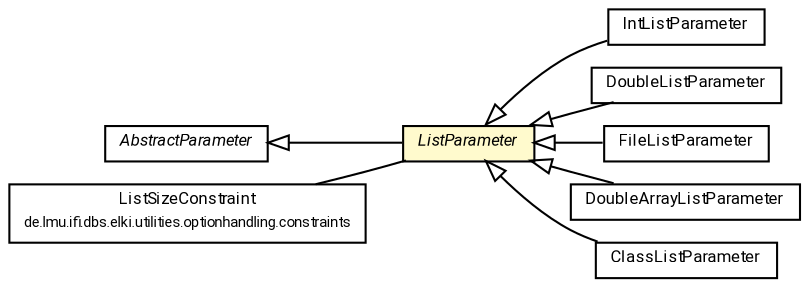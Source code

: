 #!/usr/local/bin/dot
#
# Class diagram 
# Generated by UMLGraph version R5_7_2-60-g0e99a6 (http://www.spinellis.gr/umlgraph/)
#

digraph G {
	graph [fontnames="svg"]
	edge [fontname="Roboto",fontsize=7,labelfontname="Roboto",labelfontsize=7,color="black"];
	node [fontname="Roboto",fontcolor="black",fontsize=8,shape=plaintext,margin=0,width=0,height=0];
	nodesep=0.15;
	ranksep=0.25;
	rankdir=LR;
	// de.lmu.ifi.dbs.elki.utilities.optionhandling.parameters.IntListParameter
	c6427844 [label=<<table title="de.lmu.ifi.dbs.elki.utilities.optionhandling.parameters.IntListParameter" border="0" cellborder="1" cellspacing="0" cellpadding="2" href="IntListParameter.html" target="_parent">
		<tr><td><table border="0" cellspacing="0" cellpadding="1">
		<tr><td align="center" balign="center"> <font face="Roboto">IntListParameter</font> </td></tr>
		</table></td></tr>
		</table>>, URL="IntListParameter.html"];
	// de.lmu.ifi.dbs.elki.utilities.optionhandling.parameters.AbstractParameter<THIS extends de.lmu.ifi.dbs.elki.utilities.optionhandling.parameters.AbstractParameter<THIS, T>, T>
	c6427846 [label=<<table title="de.lmu.ifi.dbs.elki.utilities.optionhandling.parameters.AbstractParameter" border="0" cellborder="1" cellspacing="0" cellpadding="2" href="AbstractParameter.html" target="_parent">
		<tr><td><table border="0" cellspacing="0" cellpadding="1">
		<tr><td align="center" balign="center"> <font face="Roboto"><i>AbstractParameter</i></font> </td></tr>
		</table></td></tr>
		</table>>, URL="AbstractParameter.html"];
	// de.lmu.ifi.dbs.elki.utilities.optionhandling.parameters.DoubleListParameter
	c6427849 [label=<<table title="de.lmu.ifi.dbs.elki.utilities.optionhandling.parameters.DoubleListParameter" border="0" cellborder="1" cellspacing="0" cellpadding="2" href="DoubleListParameter.html" target="_parent">
		<tr><td><table border="0" cellspacing="0" cellpadding="1">
		<tr><td align="center" balign="center"> <font face="Roboto">DoubleListParameter</font> </td></tr>
		</table></td></tr>
		</table>>, URL="DoubleListParameter.html"];
	// de.lmu.ifi.dbs.elki.utilities.optionhandling.parameters.FileListParameter
	c6427855 [label=<<table title="de.lmu.ifi.dbs.elki.utilities.optionhandling.parameters.FileListParameter" border="0" cellborder="1" cellspacing="0" cellpadding="2" href="FileListParameter.html" target="_parent">
		<tr><td><table border="0" cellspacing="0" cellpadding="1">
		<tr><td align="center" balign="center"> <font face="Roboto">FileListParameter</font> </td></tr>
		</table></td></tr>
		</table>>, URL="FileListParameter.html"];
	// de.lmu.ifi.dbs.elki.utilities.optionhandling.parameters.DoubleArrayListParameter
	c6427861 [label=<<table title="de.lmu.ifi.dbs.elki.utilities.optionhandling.parameters.DoubleArrayListParameter" border="0" cellborder="1" cellspacing="0" cellpadding="2" href="DoubleArrayListParameter.html" target="_parent">
		<tr><td><table border="0" cellspacing="0" cellpadding="1">
		<tr><td align="center" balign="center"> <font face="Roboto">DoubleArrayListParameter</font> </td></tr>
		</table></td></tr>
		</table>>, URL="DoubleArrayListParameter.html"];
	// de.lmu.ifi.dbs.elki.utilities.optionhandling.parameters.ListParameter<THIS extends de.lmu.ifi.dbs.elki.utilities.optionhandling.parameters.ListParameter<THIS, T>, T>
	c6427864 [label=<<table title="de.lmu.ifi.dbs.elki.utilities.optionhandling.parameters.ListParameter" border="0" cellborder="1" cellspacing="0" cellpadding="2" bgcolor="lemonChiffon" href="ListParameter.html" target="_parent">
		<tr><td><table border="0" cellspacing="0" cellpadding="1">
		<tr><td align="center" balign="center"> <font face="Roboto"><i>ListParameter</i></font> </td></tr>
		</table></td></tr>
		</table>>, URL="ListParameter.html"];
	// de.lmu.ifi.dbs.elki.utilities.optionhandling.parameters.ClassListParameter<C>
	c6427865 [label=<<table title="de.lmu.ifi.dbs.elki.utilities.optionhandling.parameters.ClassListParameter" border="0" cellborder="1" cellspacing="0" cellpadding="2" href="ClassListParameter.html" target="_parent">
		<tr><td><table border="0" cellspacing="0" cellpadding="1">
		<tr><td align="center" balign="center"> <font face="Roboto">ClassListParameter</font> </td></tr>
		</table></td></tr>
		</table>>, URL="ClassListParameter.html"];
	// de.lmu.ifi.dbs.elki.utilities.optionhandling.constraints.ListSizeConstraint
	c6427873 [label=<<table title="de.lmu.ifi.dbs.elki.utilities.optionhandling.constraints.ListSizeConstraint" border="0" cellborder="1" cellspacing="0" cellpadding="2" href="../constraints/ListSizeConstraint.html" target="_parent">
		<tr><td><table border="0" cellspacing="0" cellpadding="1">
		<tr><td align="center" balign="center"> <font face="Roboto">ListSizeConstraint</font> </td></tr>
		<tr><td align="center" balign="center"> <font face="Roboto" point-size="7.0">de.lmu.ifi.dbs.elki.utilities.optionhandling.constraints</font> </td></tr>
		</table></td></tr>
		</table>>, URL="../constraints/ListSizeConstraint.html"];
	// de.lmu.ifi.dbs.elki.utilities.optionhandling.parameters.IntListParameter extends de.lmu.ifi.dbs.elki.utilities.optionhandling.parameters.ListParameter<THIS extends de.lmu.ifi.dbs.elki.utilities.optionhandling.parameters.ListParameter<THIS, T>, T>
	c6427864 -> c6427844 [arrowtail=empty,dir=back,weight=10];
	// de.lmu.ifi.dbs.elki.utilities.optionhandling.parameters.DoubleListParameter extends de.lmu.ifi.dbs.elki.utilities.optionhandling.parameters.ListParameter<THIS extends de.lmu.ifi.dbs.elki.utilities.optionhandling.parameters.ListParameter<THIS, T>, T>
	c6427864 -> c6427849 [arrowtail=empty,dir=back,weight=10];
	// de.lmu.ifi.dbs.elki.utilities.optionhandling.parameters.FileListParameter extends de.lmu.ifi.dbs.elki.utilities.optionhandling.parameters.ListParameter<THIS extends de.lmu.ifi.dbs.elki.utilities.optionhandling.parameters.ListParameter<THIS, T>, T>
	c6427864 -> c6427855 [arrowtail=empty,dir=back,weight=10];
	// de.lmu.ifi.dbs.elki.utilities.optionhandling.parameters.DoubleArrayListParameter extends de.lmu.ifi.dbs.elki.utilities.optionhandling.parameters.ListParameter<THIS extends de.lmu.ifi.dbs.elki.utilities.optionhandling.parameters.ListParameter<THIS, T>, T>
	c6427864 -> c6427861 [arrowtail=empty,dir=back,weight=10];
	// de.lmu.ifi.dbs.elki.utilities.optionhandling.parameters.ListParameter<THIS extends de.lmu.ifi.dbs.elki.utilities.optionhandling.parameters.ListParameter<THIS, T>, T> extends de.lmu.ifi.dbs.elki.utilities.optionhandling.parameters.AbstractParameter<THIS extends de.lmu.ifi.dbs.elki.utilities.optionhandling.parameters.AbstractParameter<THIS, T>, T>
	c6427846 -> c6427864 [arrowtail=empty,dir=back,weight=10];
	// de.lmu.ifi.dbs.elki.utilities.optionhandling.parameters.ClassListParameter<C> extends de.lmu.ifi.dbs.elki.utilities.optionhandling.parameters.ListParameter<THIS extends de.lmu.ifi.dbs.elki.utilities.optionhandling.parameters.ListParameter<THIS, T>, T>
	c6427864 -> c6427865 [arrowtail=empty,dir=back,weight=10];
	// de.lmu.ifi.dbs.elki.utilities.optionhandling.constraints.ListSizeConstraint assoc de.lmu.ifi.dbs.elki.utilities.optionhandling.parameters.ListParameter<THIS extends de.lmu.ifi.dbs.elki.utilities.optionhandling.parameters.ListParameter<THIS, T>, T>
	c6427873 -> c6427864 [arrowhead=none,weight=2];
}

